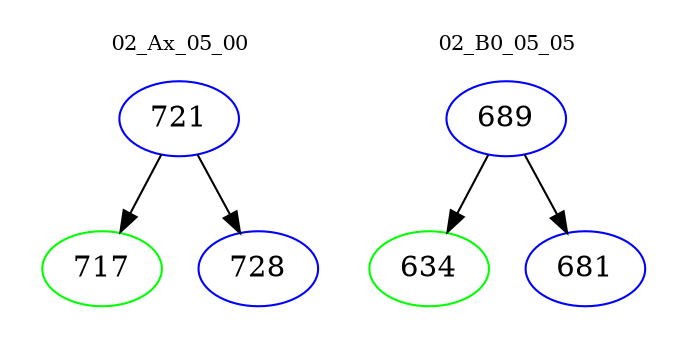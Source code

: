 digraph{
subgraph cluster_0 {
color = white
label = "02_Ax_05_00";
fontsize=10;
T0_721 [label="721", color="blue"]
T0_721 -> T0_717 [color="black"]
T0_717 [label="717", color="green"]
T0_721 -> T0_728 [color="black"]
T0_728 [label="728", color="blue"]
}
subgraph cluster_1 {
color = white
label = "02_B0_05_05";
fontsize=10;
T1_689 [label="689", color="blue"]
T1_689 -> T1_634 [color="black"]
T1_634 [label="634", color="green"]
T1_689 -> T1_681 [color="black"]
T1_681 [label="681", color="blue"]
}
}
